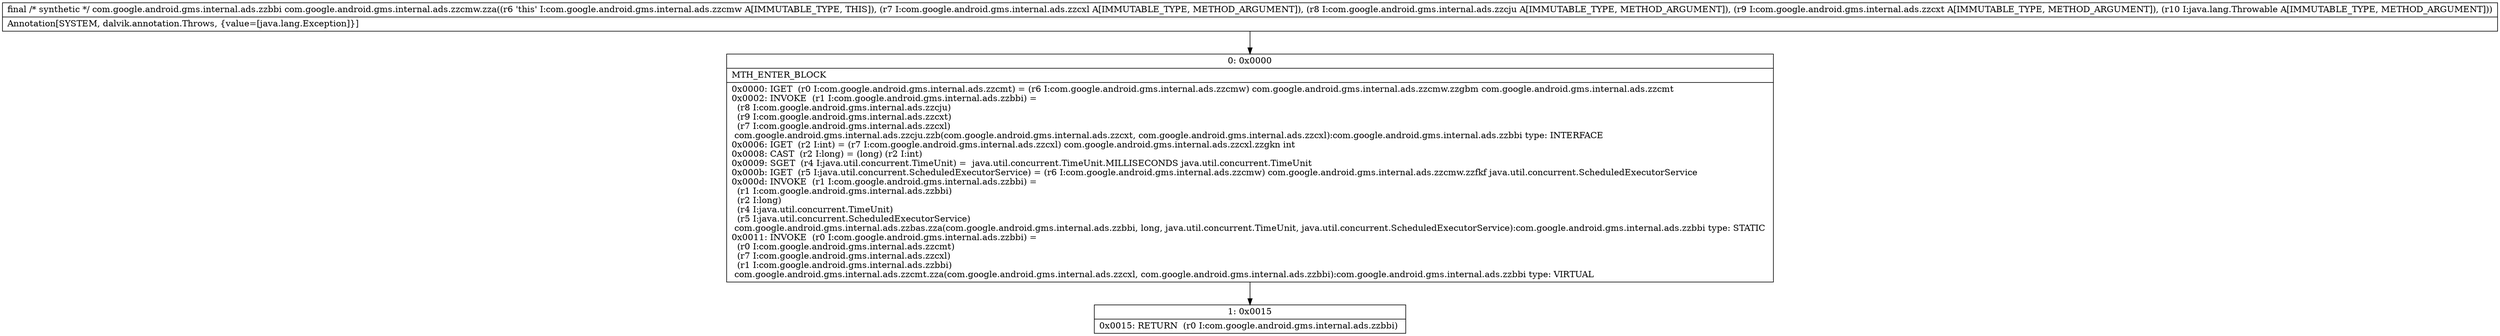 digraph "CFG forcom.google.android.gms.internal.ads.zzcmw.zza(Lcom\/google\/android\/gms\/internal\/ads\/zzcxl;Lcom\/google\/android\/gms\/internal\/ads\/zzcju;Lcom\/google\/android\/gms\/internal\/ads\/zzcxt;Ljava\/lang\/Throwable;)Lcom\/google\/android\/gms\/internal\/ads\/zzbbi;" {
Node_0 [shape=record,label="{0\:\ 0x0000|MTH_ENTER_BLOCK\l|0x0000: IGET  (r0 I:com.google.android.gms.internal.ads.zzcmt) = (r6 I:com.google.android.gms.internal.ads.zzcmw) com.google.android.gms.internal.ads.zzcmw.zzgbm com.google.android.gms.internal.ads.zzcmt \l0x0002: INVOKE  (r1 I:com.google.android.gms.internal.ads.zzbbi) = \l  (r8 I:com.google.android.gms.internal.ads.zzcju)\l  (r9 I:com.google.android.gms.internal.ads.zzcxt)\l  (r7 I:com.google.android.gms.internal.ads.zzcxl)\l com.google.android.gms.internal.ads.zzcju.zzb(com.google.android.gms.internal.ads.zzcxt, com.google.android.gms.internal.ads.zzcxl):com.google.android.gms.internal.ads.zzbbi type: INTERFACE \l0x0006: IGET  (r2 I:int) = (r7 I:com.google.android.gms.internal.ads.zzcxl) com.google.android.gms.internal.ads.zzcxl.zzgkn int \l0x0008: CAST  (r2 I:long) = (long) (r2 I:int) \l0x0009: SGET  (r4 I:java.util.concurrent.TimeUnit) =  java.util.concurrent.TimeUnit.MILLISECONDS java.util.concurrent.TimeUnit \l0x000b: IGET  (r5 I:java.util.concurrent.ScheduledExecutorService) = (r6 I:com.google.android.gms.internal.ads.zzcmw) com.google.android.gms.internal.ads.zzcmw.zzfkf java.util.concurrent.ScheduledExecutorService \l0x000d: INVOKE  (r1 I:com.google.android.gms.internal.ads.zzbbi) = \l  (r1 I:com.google.android.gms.internal.ads.zzbbi)\l  (r2 I:long)\l  (r4 I:java.util.concurrent.TimeUnit)\l  (r5 I:java.util.concurrent.ScheduledExecutorService)\l com.google.android.gms.internal.ads.zzbas.zza(com.google.android.gms.internal.ads.zzbbi, long, java.util.concurrent.TimeUnit, java.util.concurrent.ScheduledExecutorService):com.google.android.gms.internal.ads.zzbbi type: STATIC \l0x0011: INVOKE  (r0 I:com.google.android.gms.internal.ads.zzbbi) = \l  (r0 I:com.google.android.gms.internal.ads.zzcmt)\l  (r7 I:com.google.android.gms.internal.ads.zzcxl)\l  (r1 I:com.google.android.gms.internal.ads.zzbbi)\l com.google.android.gms.internal.ads.zzcmt.zza(com.google.android.gms.internal.ads.zzcxl, com.google.android.gms.internal.ads.zzbbi):com.google.android.gms.internal.ads.zzbbi type: VIRTUAL \l}"];
Node_1 [shape=record,label="{1\:\ 0x0015|0x0015: RETURN  (r0 I:com.google.android.gms.internal.ads.zzbbi) \l}"];
MethodNode[shape=record,label="{final \/* synthetic *\/ com.google.android.gms.internal.ads.zzbbi com.google.android.gms.internal.ads.zzcmw.zza((r6 'this' I:com.google.android.gms.internal.ads.zzcmw A[IMMUTABLE_TYPE, THIS]), (r7 I:com.google.android.gms.internal.ads.zzcxl A[IMMUTABLE_TYPE, METHOD_ARGUMENT]), (r8 I:com.google.android.gms.internal.ads.zzcju A[IMMUTABLE_TYPE, METHOD_ARGUMENT]), (r9 I:com.google.android.gms.internal.ads.zzcxt A[IMMUTABLE_TYPE, METHOD_ARGUMENT]), (r10 I:java.lang.Throwable A[IMMUTABLE_TYPE, METHOD_ARGUMENT]))  | Annotation[SYSTEM, dalvik.annotation.Throws, \{value=[java.lang.Exception]\}]\l}"];
MethodNode -> Node_0;
Node_0 -> Node_1;
}

